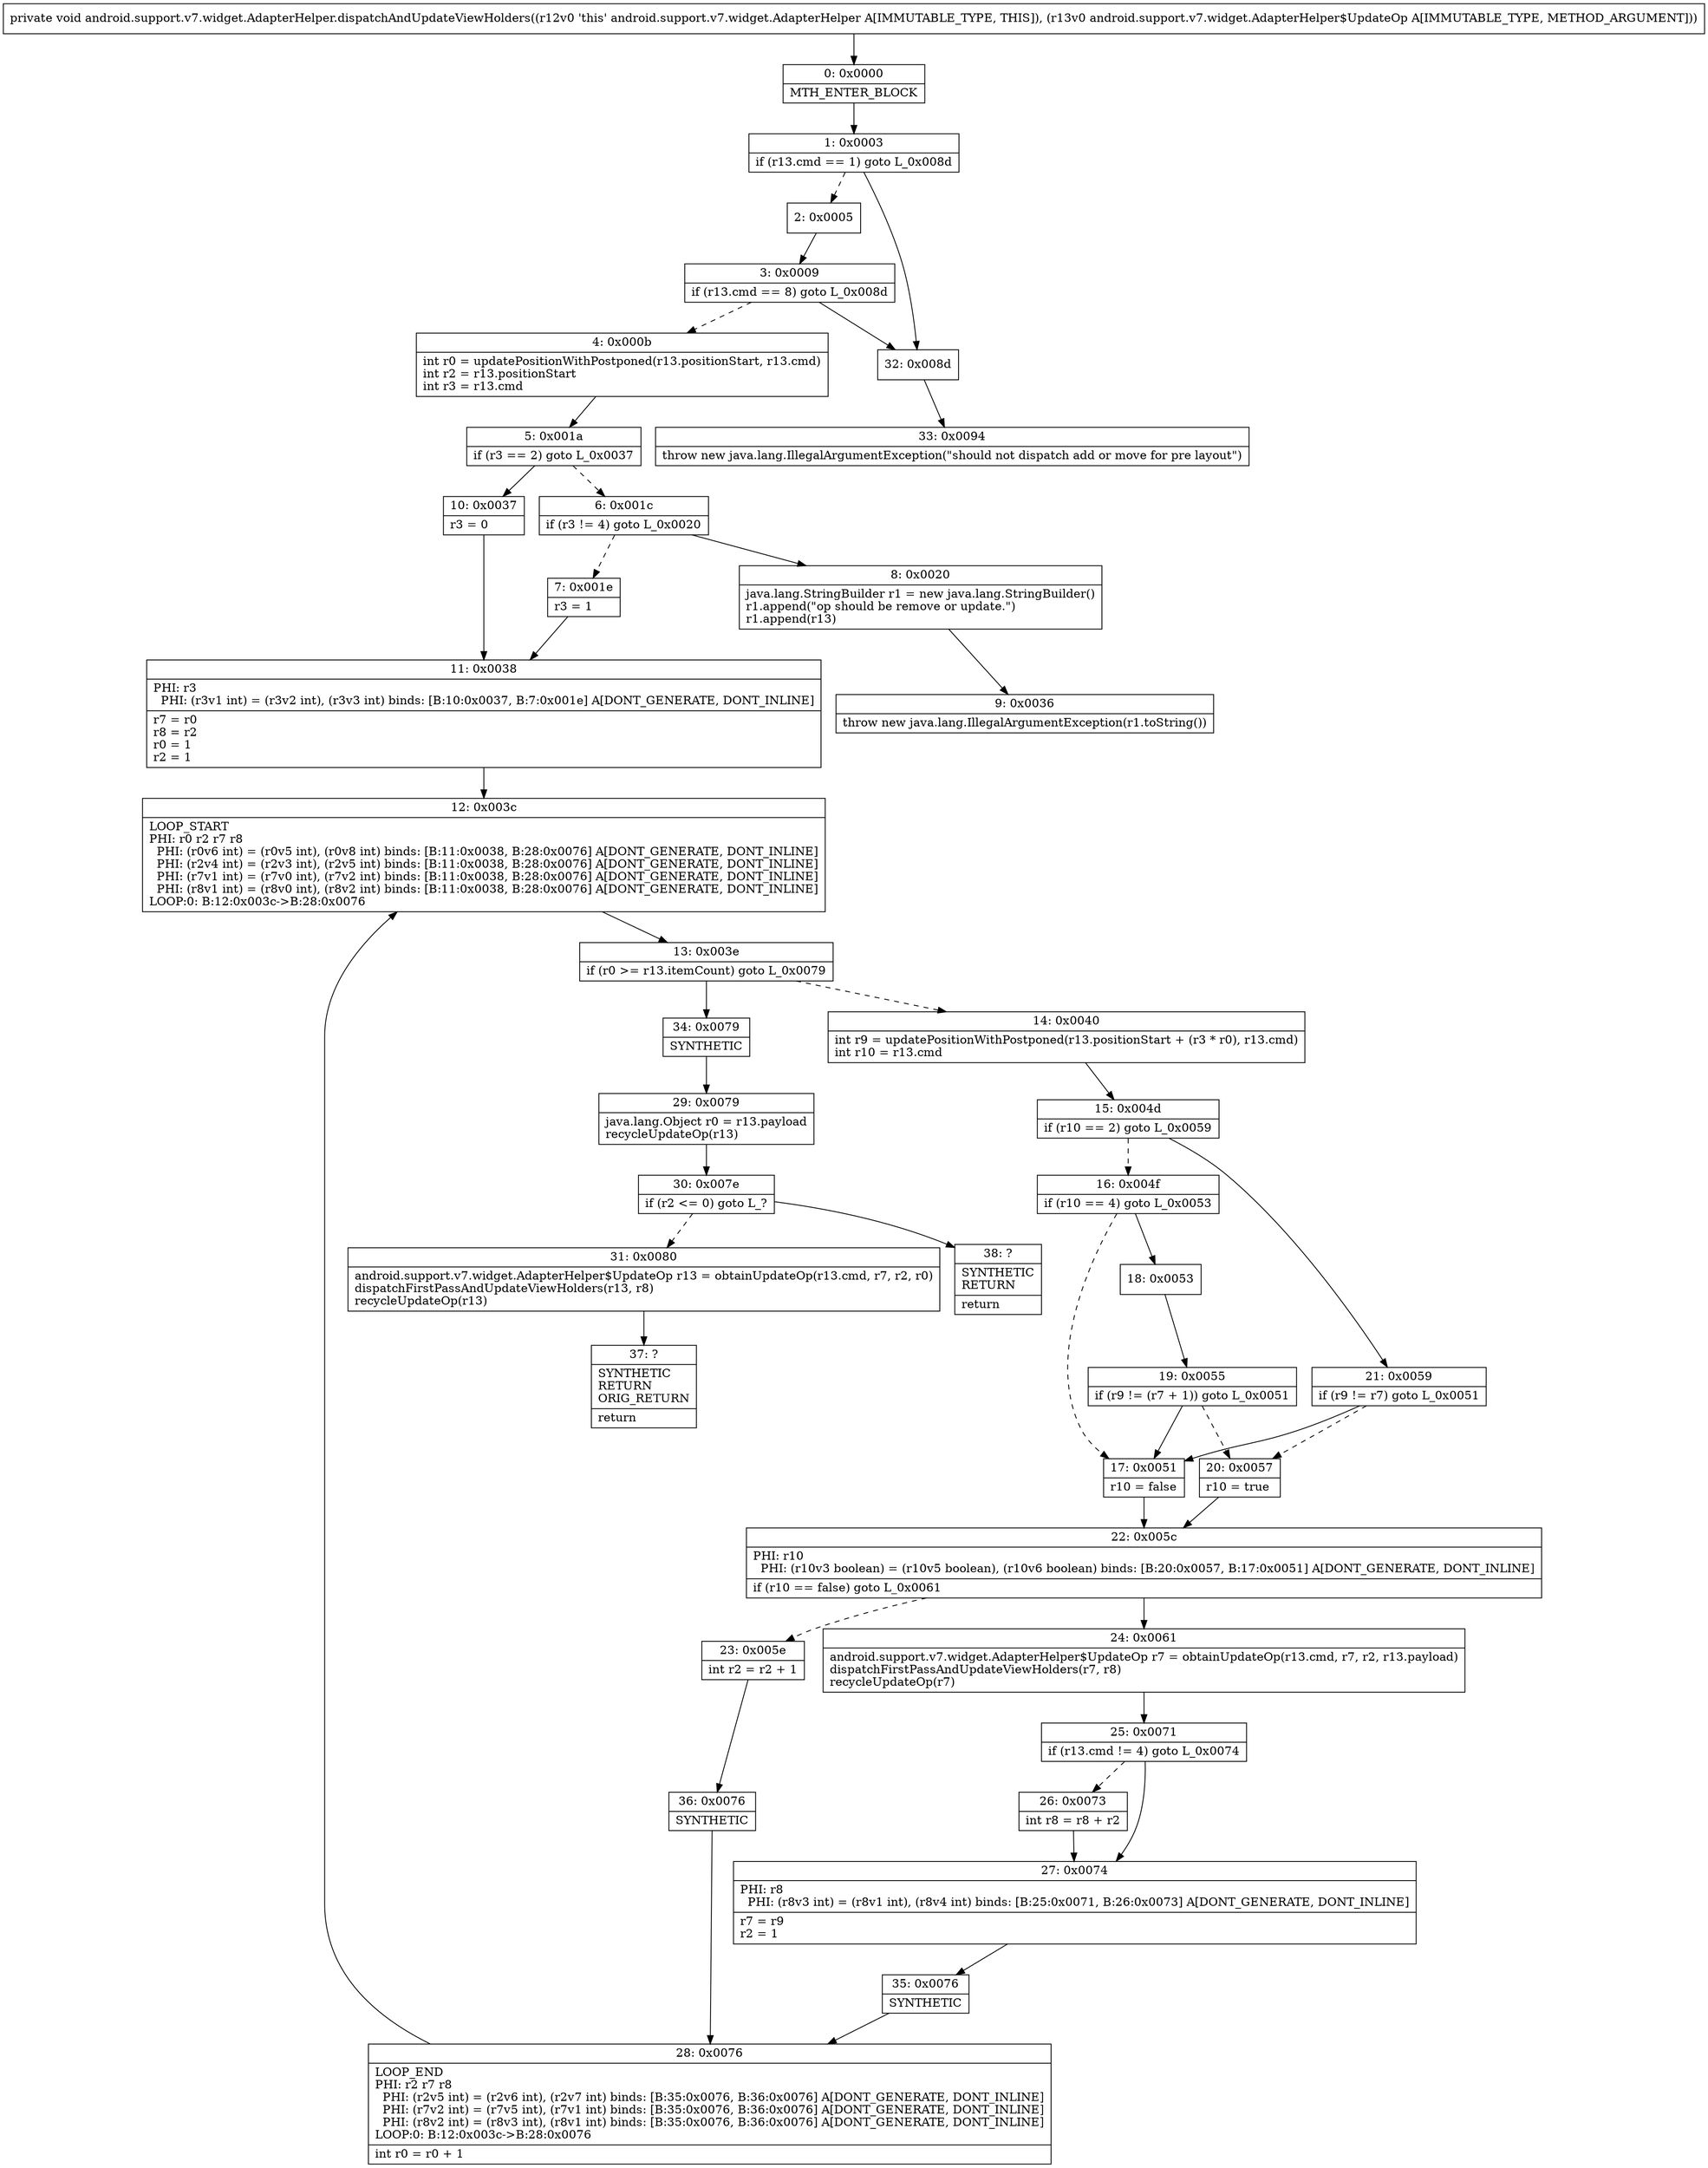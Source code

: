 digraph "CFG forandroid.support.v7.widget.AdapterHelper.dispatchAndUpdateViewHolders(Landroid\/support\/v7\/widget\/AdapterHelper$UpdateOp;)V" {
Node_0 [shape=record,label="{0\:\ 0x0000|MTH_ENTER_BLOCK\l}"];
Node_1 [shape=record,label="{1\:\ 0x0003|if (r13.cmd == 1) goto L_0x008d\l}"];
Node_2 [shape=record,label="{2\:\ 0x0005}"];
Node_3 [shape=record,label="{3\:\ 0x0009|if (r13.cmd == 8) goto L_0x008d\l}"];
Node_4 [shape=record,label="{4\:\ 0x000b|int r0 = updatePositionWithPostponed(r13.positionStart, r13.cmd)\lint r2 = r13.positionStart\lint r3 = r13.cmd\l}"];
Node_5 [shape=record,label="{5\:\ 0x001a|if (r3 == 2) goto L_0x0037\l}"];
Node_6 [shape=record,label="{6\:\ 0x001c|if (r3 != 4) goto L_0x0020\l}"];
Node_7 [shape=record,label="{7\:\ 0x001e|r3 = 1\l}"];
Node_8 [shape=record,label="{8\:\ 0x0020|java.lang.StringBuilder r1 = new java.lang.StringBuilder()\lr1.append(\"op should be remove or update.\")\lr1.append(r13)\l}"];
Node_9 [shape=record,label="{9\:\ 0x0036|throw new java.lang.IllegalArgumentException(r1.toString())\l}"];
Node_10 [shape=record,label="{10\:\ 0x0037|r3 = 0\l}"];
Node_11 [shape=record,label="{11\:\ 0x0038|PHI: r3 \l  PHI: (r3v1 int) = (r3v2 int), (r3v3 int) binds: [B:10:0x0037, B:7:0x001e] A[DONT_GENERATE, DONT_INLINE]\l|r7 = r0\lr8 = r2\lr0 = 1\lr2 = 1\l}"];
Node_12 [shape=record,label="{12\:\ 0x003c|LOOP_START\lPHI: r0 r2 r7 r8 \l  PHI: (r0v6 int) = (r0v5 int), (r0v8 int) binds: [B:11:0x0038, B:28:0x0076] A[DONT_GENERATE, DONT_INLINE]\l  PHI: (r2v4 int) = (r2v3 int), (r2v5 int) binds: [B:11:0x0038, B:28:0x0076] A[DONT_GENERATE, DONT_INLINE]\l  PHI: (r7v1 int) = (r7v0 int), (r7v2 int) binds: [B:11:0x0038, B:28:0x0076] A[DONT_GENERATE, DONT_INLINE]\l  PHI: (r8v1 int) = (r8v0 int), (r8v2 int) binds: [B:11:0x0038, B:28:0x0076] A[DONT_GENERATE, DONT_INLINE]\lLOOP:0: B:12:0x003c\-\>B:28:0x0076\l}"];
Node_13 [shape=record,label="{13\:\ 0x003e|if (r0 \>= r13.itemCount) goto L_0x0079\l}"];
Node_14 [shape=record,label="{14\:\ 0x0040|int r9 = updatePositionWithPostponed(r13.positionStart + (r3 * r0), r13.cmd)\lint r10 = r13.cmd\l}"];
Node_15 [shape=record,label="{15\:\ 0x004d|if (r10 == 2) goto L_0x0059\l}"];
Node_16 [shape=record,label="{16\:\ 0x004f|if (r10 == 4) goto L_0x0053\l}"];
Node_17 [shape=record,label="{17\:\ 0x0051|r10 = false\l}"];
Node_18 [shape=record,label="{18\:\ 0x0053}"];
Node_19 [shape=record,label="{19\:\ 0x0055|if (r9 != (r7 + 1)) goto L_0x0051\l}"];
Node_20 [shape=record,label="{20\:\ 0x0057|r10 = true\l}"];
Node_21 [shape=record,label="{21\:\ 0x0059|if (r9 != r7) goto L_0x0051\l}"];
Node_22 [shape=record,label="{22\:\ 0x005c|PHI: r10 \l  PHI: (r10v3 boolean) = (r10v5 boolean), (r10v6 boolean) binds: [B:20:0x0057, B:17:0x0051] A[DONT_GENERATE, DONT_INLINE]\l|if (r10 == false) goto L_0x0061\l}"];
Node_23 [shape=record,label="{23\:\ 0x005e|int r2 = r2 + 1\l}"];
Node_24 [shape=record,label="{24\:\ 0x0061|android.support.v7.widget.AdapterHelper$UpdateOp r7 = obtainUpdateOp(r13.cmd, r7, r2, r13.payload)\ldispatchFirstPassAndUpdateViewHolders(r7, r8)\lrecycleUpdateOp(r7)\l}"];
Node_25 [shape=record,label="{25\:\ 0x0071|if (r13.cmd != 4) goto L_0x0074\l}"];
Node_26 [shape=record,label="{26\:\ 0x0073|int r8 = r8 + r2\l}"];
Node_27 [shape=record,label="{27\:\ 0x0074|PHI: r8 \l  PHI: (r8v3 int) = (r8v1 int), (r8v4 int) binds: [B:25:0x0071, B:26:0x0073] A[DONT_GENERATE, DONT_INLINE]\l|r7 = r9\lr2 = 1\l}"];
Node_28 [shape=record,label="{28\:\ 0x0076|LOOP_END\lPHI: r2 r7 r8 \l  PHI: (r2v5 int) = (r2v6 int), (r2v7 int) binds: [B:35:0x0076, B:36:0x0076] A[DONT_GENERATE, DONT_INLINE]\l  PHI: (r7v2 int) = (r7v5 int), (r7v1 int) binds: [B:35:0x0076, B:36:0x0076] A[DONT_GENERATE, DONT_INLINE]\l  PHI: (r8v2 int) = (r8v3 int), (r8v1 int) binds: [B:35:0x0076, B:36:0x0076] A[DONT_GENERATE, DONT_INLINE]\lLOOP:0: B:12:0x003c\-\>B:28:0x0076\l|int r0 = r0 + 1\l}"];
Node_29 [shape=record,label="{29\:\ 0x0079|java.lang.Object r0 = r13.payload\lrecycleUpdateOp(r13)\l}"];
Node_30 [shape=record,label="{30\:\ 0x007e|if (r2 \<= 0) goto L_?\l}"];
Node_31 [shape=record,label="{31\:\ 0x0080|android.support.v7.widget.AdapterHelper$UpdateOp r13 = obtainUpdateOp(r13.cmd, r7, r2, r0)\ldispatchFirstPassAndUpdateViewHolders(r13, r8)\lrecycleUpdateOp(r13)\l}"];
Node_32 [shape=record,label="{32\:\ 0x008d}"];
Node_33 [shape=record,label="{33\:\ 0x0094|throw new java.lang.IllegalArgumentException(\"should not dispatch add or move for pre layout\")\l}"];
Node_34 [shape=record,label="{34\:\ 0x0079|SYNTHETIC\l}"];
Node_35 [shape=record,label="{35\:\ 0x0076|SYNTHETIC\l}"];
Node_36 [shape=record,label="{36\:\ 0x0076|SYNTHETIC\l}"];
Node_37 [shape=record,label="{37\:\ ?|SYNTHETIC\lRETURN\lORIG_RETURN\l|return\l}"];
Node_38 [shape=record,label="{38\:\ ?|SYNTHETIC\lRETURN\l|return\l}"];
MethodNode[shape=record,label="{private void android.support.v7.widget.AdapterHelper.dispatchAndUpdateViewHolders((r12v0 'this' android.support.v7.widget.AdapterHelper A[IMMUTABLE_TYPE, THIS]), (r13v0 android.support.v7.widget.AdapterHelper$UpdateOp A[IMMUTABLE_TYPE, METHOD_ARGUMENT])) }"];
MethodNode -> Node_0;
Node_0 -> Node_1;
Node_1 -> Node_2[style=dashed];
Node_1 -> Node_32;
Node_2 -> Node_3;
Node_3 -> Node_4[style=dashed];
Node_3 -> Node_32;
Node_4 -> Node_5;
Node_5 -> Node_6[style=dashed];
Node_5 -> Node_10;
Node_6 -> Node_7[style=dashed];
Node_6 -> Node_8;
Node_7 -> Node_11;
Node_8 -> Node_9;
Node_10 -> Node_11;
Node_11 -> Node_12;
Node_12 -> Node_13;
Node_13 -> Node_14[style=dashed];
Node_13 -> Node_34;
Node_14 -> Node_15;
Node_15 -> Node_16[style=dashed];
Node_15 -> Node_21;
Node_16 -> Node_17[style=dashed];
Node_16 -> Node_18;
Node_17 -> Node_22;
Node_18 -> Node_19;
Node_19 -> Node_17;
Node_19 -> Node_20[style=dashed];
Node_20 -> Node_22;
Node_21 -> Node_17;
Node_21 -> Node_20[style=dashed];
Node_22 -> Node_23[style=dashed];
Node_22 -> Node_24;
Node_23 -> Node_36;
Node_24 -> Node_25;
Node_25 -> Node_26[style=dashed];
Node_25 -> Node_27;
Node_26 -> Node_27;
Node_27 -> Node_35;
Node_28 -> Node_12;
Node_29 -> Node_30;
Node_30 -> Node_31[style=dashed];
Node_30 -> Node_38;
Node_31 -> Node_37;
Node_32 -> Node_33;
Node_34 -> Node_29;
Node_35 -> Node_28;
Node_36 -> Node_28;
}

